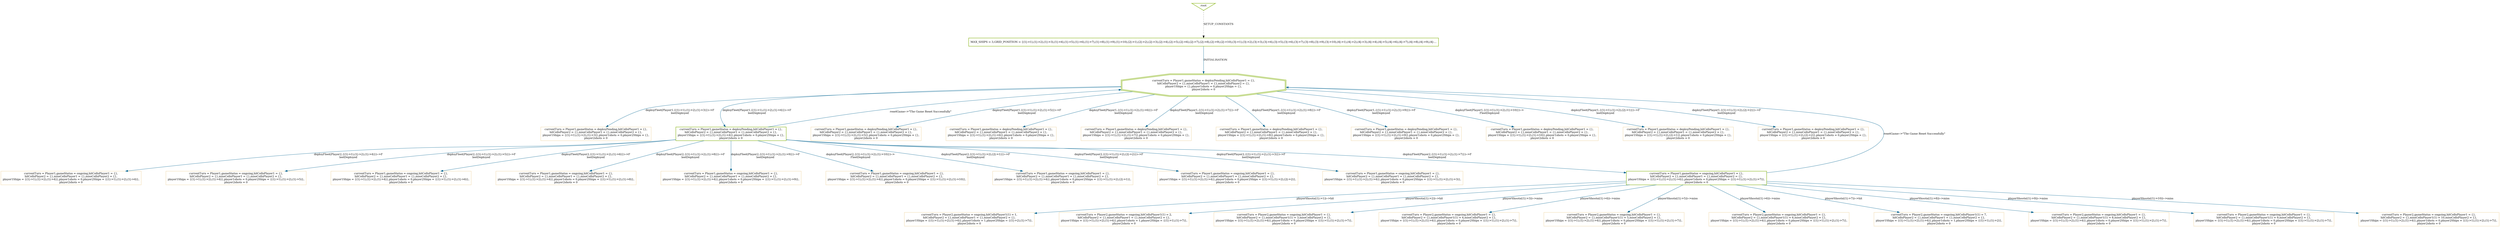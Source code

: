 digraph visited_states {
graph [nodesep=1.5, ranksep=1.5];
root [shape=invtriangle, color="#99BF38", fontsize=12, penwidth=2, label="root"];

root -> 0 [style = dotted, color = black, label="SETUP_CONSTANTS", fontsize=12];

0 [shape=box, color="#99BF38", fontsize=12, penwidth=2, label="MAX_SHIPS = 3,GRID_POSITION = \{(1\|-\>1),(1\|-\>2),(1\|-\>3),(1\|-\>4),(1\|-\>5),(1\|-\>6),(1\|-\>7),(1\|-\>8),(1\|-\>9),(1\|-\>10),(2\|-\>1),(2\|-\>2),(2\|-\>3),(2\|-\>4),(2\|-\>5),(2\|-\>6),(2\|-\>7),(2\|-\>8),(2\|-\>9),(2\|-\>10),(3\|-\>1),(3\|-\>2),(3\|-\>3),(3\|-\>4),(3\|-\>5),(3\|-\>6),(3\|-\>7),(3\|-\>8),(3\|-\>9),(3\|-\>10),(4\|-\>1),(4\|-\>2),(4\|-\>3),(4\|-\>4),(4\|-\>5),(4\|-\>6),(4\|-\>7),(4\|-\>8),(4\|-\>9),(4\|-..."];

0 -> 1 [color = "#006391", label="INITIALISATION", fontsize=12];

1 [shape=doubleoctagon, color="#99BF38", fontsize=12, penwidth=2, label="currentTurn = Player1,gameStatus = deployPending,hitCellsPlayer1 = \{\},\nhitCellsPlayer2 = \{\},missCellsPlayer1 = \{\},missCellsPlayer2 = \{\},\nplayer1Ships = \{\},player1shots = 0,player2Ships = \{\},\nplayer2shots = 0"];

1 -> 2 [color = "#006391", label="deployFleet(Player1,\{(1\|-\>1),(1\|-\>2),(1\|-\>3)\})--\>F\nleetDeployed", fontsize=12];
1 -> 3 [color = "#006391", label="deployFleet(Player1,\{(1\|-\>1),(1\|-\>2),(1\|-\>4)\})--\>F\nleetDeployed", fontsize=12];
1 -> 4 [color = "#006391", label="deployFleet(Player1,\{(1\|-\>1),(1\|-\>2),(1\|-\>5)\})--\>F\nleetDeployed", fontsize=12];
1 -> 5 [color = "#006391", label="deployFleet(Player1,\{(1\|-\>1),(1\|-\>2),(1\|-\>6)\})--\>F\nleetDeployed", fontsize=12];
1 -> 6 [color = "#006391", label="deployFleet(Player1,\{(1\|-\>1),(1\|-\>2),(1\|-\>7)\})--\>F\nleetDeployed", fontsize=12];
1 -> 7 [color = "#006391", label="deployFleet(Player1,\{(1\|-\>1),(1\|-\>2),(1\|-\>8)\})--\>F\nleetDeployed", fontsize=12];
1 -> 8 [color = "#006391", label="deployFleet(Player1,\{(1\|-\>1),(1\|-\>2),(1\|-\>9)\})--\>F\nleetDeployed", fontsize=12];
1 -> 9 [color = "#006391", label="deployFleet(Player1,\{(1\|-\>1),(1\|-\>2),(1\|-\>10)\})--\>\nFleetDeployed", fontsize=12];
1 -> 10 [color = "#006391", label="deployFleet(Player1,\{(1\|-\>1),(1\|-\>2),(2\|-\>1)\})--\>F\nleetDeployed", fontsize=12];
1 -> 11 [color = "#006391", label="deployFleet(Player1,\{(1\|-\>1),(1\|-\>2),(2\|-\>2)\})--\>F\nleetDeployed", fontsize=12];

2 [shape=box, color="#F4E3C1", fontsize=12, penwidth=2, label="currentTurn = Player1,gameStatus = deployPending,hitCellsPlayer1 = \{\},\nhitCellsPlayer2 = \{\},missCellsPlayer1 = \{\},missCellsPlayer2 = \{\},\nplayer1Ships = \{(1\|-\>1),(1\|-\>2),(1\|-\>3)\},player1shots = 0,player2Ships = \{\},\nplayer2shots = 0"];


3 [shape=box, color="#99BF38", fontsize=12, penwidth=2, label="currentTurn = Player1,gameStatus = deployPending,hitCellsPlayer1 = \{\},\nhitCellsPlayer2 = \{\},missCellsPlayer1 = \{\},missCellsPlayer2 = \{\},\nplayer1Ships = \{(1\|-\>1),(1\|-\>2),(1\|-\>4)\},player1shots = 0,player2Ships = \{\},\nplayer2shots = 0"];

3 -> 12 [color = "#006391", label="deployFleet(Player2,\{(1\|-\>1),(1\|-\>2),(1\|-\>3)\})--\>F\nleetDeployed", fontsize=12];
3 -> 13 [color = "#006391", label="deployFleet(Player2,\{(1\|-\>1),(1\|-\>2),(1\|-\>4)\})--\>F\nleetDeployed", fontsize=12];
3 -> 14 [color = "#006391", label="deployFleet(Player2,\{(1\|-\>1),(1\|-\>2),(1\|-\>5)\})--\>F\nleetDeployed", fontsize=12];
3 -> 15 [color = "#006391", label="deployFleet(Player2,\{(1\|-\>1),(1\|-\>2),(1\|-\>6)\})--\>F\nleetDeployed", fontsize=12];
3 -> 16 [color = "#006391", label="deployFleet(Player2,\{(1\|-\>1),(1\|-\>2),(1\|-\>7)\})--\>F\nleetDeployed", fontsize=12];
3 -> 17 [color = "#006391", label="deployFleet(Player2,\{(1\|-\>1),(1\|-\>2),(1\|-\>8)\})--\>F\nleetDeployed", fontsize=12];
3 -> 18 [color = "#006391", label="deployFleet(Player2,\{(1\|-\>1),(1\|-\>2),(1\|-\>9)\})--\>F\nleetDeployed", fontsize=12];
3 -> 19 [color = "#006391", label="deployFleet(Player2,\{(1\|-\>1),(1\|-\>2),(1\|-\>10)\})--\>\nFleetDeployed", fontsize=12];
3 -> 20 [color = "#006391", label="deployFleet(Player2,\{(1\|-\>1),(1\|-\>2),(2\|-\>1)\})--\>F\nleetDeployed", fontsize=12];
3 -> 21 [color = "#006391", label="deployFleet(Player2,\{(1\|-\>1),(1\|-\>2),(2\|-\>2)\})--\>F\nleetDeployed", fontsize=12];
3 -> 1 [color = "#006391", label="resetGame--\>\"The Game Reset Successfully\"", fontsize=12];

4 [shape=box, color="#F4E3C1", fontsize=12, penwidth=2, label="currentTurn = Player1,gameStatus = deployPending,hitCellsPlayer1 = \{\},\nhitCellsPlayer2 = \{\},missCellsPlayer1 = \{\},missCellsPlayer2 = \{\},\nplayer1Ships = \{(1\|-\>1),(1\|-\>2),(1\|-\>5)\},player1shots = 0,player2Ships = \{\},\nplayer2shots = 0"];


5 [shape=box, color="#F4E3C1", fontsize=12, penwidth=2, label="currentTurn = Player1,gameStatus = deployPending,hitCellsPlayer1 = \{\},\nhitCellsPlayer2 = \{\},missCellsPlayer1 = \{\},missCellsPlayer2 = \{\},\nplayer1Ships = \{(1\|-\>1),(1\|-\>2),(1\|-\>6)\},player1shots = 0,player2Ships = \{\},\nplayer2shots = 0"];


6 [shape=box, color="#F4E3C1", fontsize=12, penwidth=2, label="currentTurn = Player1,gameStatus = deployPending,hitCellsPlayer1 = \{\},\nhitCellsPlayer2 = \{\},missCellsPlayer1 = \{\},missCellsPlayer2 = \{\},\nplayer1Ships = \{(1\|-\>1),(1\|-\>2),(1\|-\>7)\},player1shots = 0,player2Ships = \{\},\nplayer2shots = 0"];


7 [shape=box, color="#F4E3C1", fontsize=12, penwidth=2, label="currentTurn = Player1,gameStatus = deployPending,hitCellsPlayer1 = \{\},\nhitCellsPlayer2 = \{\},missCellsPlayer1 = \{\},missCellsPlayer2 = \{\},\nplayer1Ships = \{(1\|-\>1),(1\|-\>2),(1\|-\>8)\},player1shots = 0,player2Ships = \{\},\nplayer2shots = 0"];


8 [shape=box, color="#F4E3C1", fontsize=12, penwidth=2, label="currentTurn = Player1,gameStatus = deployPending,hitCellsPlayer1 = \{\},\nhitCellsPlayer2 = \{\},missCellsPlayer1 = \{\},missCellsPlayer2 = \{\},\nplayer1Ships = \{(1\|-\>1),(1\|-\>2),(1\|-\>9)\},player1shots = 0,player2Ships = \{\},\nplayer2shots = 0"];


9 [shape=box, color="#F4E3C1", fontsize=12, penwidth=2, label="currentTurn = Player1,gameStatus = deployPending,hitCellsPlayer1 = \{\},\nhitCellsPlayer2 = \{\},missCellsPlayer1 = \{\},missCellsPlayer2 = \{\},\nplayer1Ships = \{(1\|-\>1),(1\|-\>2),(1\|-\>10)\},player1shots = 0,player2Ships = \{\},\nplayer2shots = 0"];


10 [shape=box, color="#F4E3C1", fontsize=12, penwidth=2, label="currentTurn = Player1,gameStatus = deployPending,hitCellsPlayer1 = \{\},\nhitCellsPlayer2 = \{\},missCellsPlayer1 = \{\},missCellsPlayer2 = \{\},\nplayer1Ships = \{(1\|-\>1),(1\|-\>2),(2\|-\>1)\},player1shots = 0,player2Ships = \{\},\nplayer2shots = 0"];


11 [shape=box, color="#F4E3C1", fontsize=12, penwidth=2, label="currentTurn = Player1,gameStatus = deployPending,hitCellsPlayer1 = \{\},\nhitCellsPlayer2 = \{\},missCellsPlayer1 = \{\},missCellsPlayer2 = \{\},\nplayer1Ships = \{(1\|-\>1),(1\|-\>2),(2\|-\>2)\},player1shots = 0,player2Ships = \{\},\nplayer2shots = 0"];


12 [shape=box, color="#F4E3C1", fontsize=12, penwidth=2, label="currentTurn = Player1,gameStatus = ongoing,hitCellsPlayer1 = \{\},\nhitCellsPlayer2 = \{\},missCellsPlayer1 = \{\},missCellsPlayer2 = \{\},\nplayer1Ships = \{(1\|-\>1),(1\|-\>2),(1\|-\>4)\},player1shots = 0,player2Ships = \{(1\|-\>1),(1\|-\>2),(1\|-\>3)\},\nplayer2shots = 0"];


13 [shape=box, color="#F4E3C1", fontsize=12, penwidth=2, label="currentTurn = Player1,gameStatus = ongoing,hitCellsPlayer1 = \{\},\nhitCellsPlayer2 = \{\},missCellsPlayer1 = \{\},missCellsPlayer2 = \{\},\nplayer1Ships = \{(1\|-\>1),(1\|-\>2),(1\|-\>4)\},player1shots = 0,player2Ships = \{(1\|-\>1),(1\|-\>2),(1\|-\>4)\},\nplayer2shots = 0"];


14 [shape=box, color="#F4E3C1", fontsize=12, penwidth=2, label="currentTurn = Player1,gameStatus = ongoing,hitCellsPlayer1 = \{\},\nhitCellsPlayer2 = \{\},missCellsPlayer1 = \{\},missCellsPlayer2 = \{\},\nplayer1Ships = \{(1\|-\>1),(1\|-\>2),(1\|-\>4)\},player1shots = 0,player2Ships = \{(1\|-\>1),(1\|-\>2),(1\|-\>5)\},\nplayer2shots = 0"];


15 [shape=box, color="#F4E3C1", fontsize=12, penwidth=2, label="currentTurn = Player1,gameStatus = ongoing,hitCellsPlayer1 = \{\},\nhitCellsPlayer2 = \{\},missCellsPlayer1 = \{\},missCellsPlayer2 = \{\},\nplayer1Ships = \{(1\|-\>1),(1\|-\>2),(1\|-\>4)\},player1shots = 0,player2Ships = \{(1\|-\>1),(1\|-\>2),(1\|-\>6)\},\nplayer2shots = 0"];


16 [shape=box, color="#99BF38", fontsize=12, penwidth=2, label="currentTurn = Player1,gameStatus = ongoing,hitCellsPlayer1 = \{\},\nhitCellsPlayer2 = \{\},missCellsPlayer1 = \{\},missCellsPlayer2 = \{\},\nplayer1Ships = \{(1\|-\>1),(1\|-\>2),(1\|-\>4)\},player1shots = 0,player2Ships = \{(1\|-\>1),(1\|-\>2),(1\|-\>7)\},\nplayer2shots = 0"];

16 -> 22 [color = "#006391", label="playerShoots((1\|-\>1))--\>hit", fontsize=12];
16 -> 23 [color = "#006391", label="playerShoots((1\|-\>2))--\>hit", fontsize=12];
16 -> 24 [color = "#006391", label="playerShoots((1\|-\>3))--\>miss", fontsize=12];
16 -> 25 [color = "#006391", label="playerShoots((1\|-\>4))--\>miss", fontsize=12];
16 -> 26 [color = "#006391", label="playerShoots((1\|-\>5))--\>miss", fontsize=12];
16 -> 27 [color = "#006391", label="playerShoots((1\|-\>6))--\>miss", fontsize=12];
16 -> 28 [color = "#006391", label="playerShoots((1\|-\>7))--\>hit", fontsize=12];
16 -> 29 [color = "#006391", label="playerShoots((1\|-\>8))--\>miss", fontsize=12];
16 -> 30 [color = "#006391", label="playerShoots((1\|-\>9))--\>miss", fontsize=12];
16 -> 31 [color = "#006391", label="playerShoots((1\|-\>10))--\>miss", fontsize=12];
16 -> 1 [color = "#006391", label="resetGame--\>\"The Game Reset Successfully\"", fontsize=12];

17 [shape=box, color="#F4E3C1", fontsize=12, penwidth=2, label="currentTurn = Player1,gameStatus = ongoing,hitCellsPlayer1 = \{\},\nhitCellsPlayer2 = \{\},missCellsPlayer1 = \{\},missCellsPlayer2 = \{\},\nplayer1Ships = \{(1\|-\>1),(1\|-\>2),(1\|-\>4)\},player1shots = 0,player2Ships = \{(1\|-\>1),(1\|-\>2),(1\|-\>8)\},\nplayer2shots = 0"];


18 [shape=box, color="#F4E3C1", fontsize=12, penwidth=2, label="currentTurn = Player1,gameStatus = ongoing,hitCellsPlayer1 = \{\},\nhitCellsPlayer2 = \{\},missCellsPlayer1 = \{\},missCellsPlayer2 = \{\},\nplayer1Ships = \{(1\|-\>1),(1\|-\>2),(1\|-\>4)\},player1shots = 0,player2Ships = \{(1\|-\>1),(1\|-\>2),(1\|-\>9)\},\nplayer2shots = 0"];


19 [shape=box, color="#F4E3C1", fontsize=12, penwidth=2, label="currentTurn = Player1,gameStatus = ongoing,hitCellsPlayer1 = \{\},\nhitCellsPlayer2 = \{\},missCellsPlayer1 = \{\},missCellsPlayer2 = \{\},\nplayer1Ships = \{(1\|-\>1),(1\|-\>2),(1\|-\>4)\},player1shots = 0,player2Ships = \{(1\|-\>1),(1\|-\>2),(1\|-\>10)\},\nplayer2shots = 0"];


20 [shape=box, color="#F4E3C1", fontsize=12, penwidth=2, label="currentTurn = Player1,gameStatus = ongoing,hitCellsPlayer1 = \{\},\nhitCellsPlayer2 = \{\},missCellsPlayer1 = \{\},missCellsPlayer2 = \{\},\nplayer1Ships = \{(1\|-\>1),(1\|-\>2),(1\|-\>4)\},player1shots = 0,player2Ships = \{(1\|-\>1),(1\|-\>2),(2\|-\>1)\},\nplayer2shots = 0"];


21 [shape=box, color="#F4E3C1", fontsize=12, penwidth=2, label="currentTurn = Player1,gameStatus = ongoing,hitCellsPlayer1 = \{\},\nhitCellsPlayer2 = \{\},missCellsPlayer1 = \{\},missCellsPlayer2 = \{\},\nplayer1Ships = \{(1\|-\>1),(1\|-\>2),(1\|-\>4)\},player1shots = 0,player2Ships = \{(1\|-\>1),(1\|-\>2),(2\|-\>2)\},\nplayer2shots = 0"];


22 [shape=box, color="#F4E3C1", fontsize=12, penwidth=2, label="currentTurn = Player2,gameStatus = ongoing,hitCellsPlayer1(1) = 1,\nhitCellsPlayer2 = \{\},missCellsPlayer1 = \{\},missCellsPlayer2 = \{\},\nplayer1Ships = \{(1\|-\>1),(1\|-\>2),(1\|-\>4)\},player1shots = 1,player2Ships = \{(1\|-\>2),(1\|-\>7)\},\nplayer2shots = 0"];


23 [shape=box, color="#F4E3C1", fontsize=12, penwidth=2, label="currentTurn = Player2,gameStatus = ongoing,hitCellsPlayer1(1) = 2,\nhitCellsPlayer2 = \{\},missCellsPlayer1 = \{\},missCellsPlayer2 = \{\},\nplayer1Ships = \{(1\|-\>1),(1\|-\>2),(1\|-\>4)\},player1shots = 1,player2Ships = \{(1\|-\>1),(1\|-\>7)\},\nplayer2shots = 0"];


24 [shape=box, color="#F4E3C1", fontsize=12, penwidth=2, label="currentTurn = Player2,gameStatus = ongoing,hitCellsPlayer1 = \{\},\nhitCellsPlayer2 = \{\},missCellsPlayer1(1) = 3,missCellsPlayer2 = \{\},\nplayer1Ships = \{(1\|-\>1),(1\|-\>2),(1\|-\>4)\},player1shots = 0,player2Ships = \{(1\|-\>1),(1\|-\>2),(1\|-\>7)\},\nplayer2shots = 0"];


25 [shape=box, color="#F4E3C1", fontsize=12, penwidth=2, label="currentTurn = Player2,gameStatus = ongoing,hitCellsPlayer1 = \{\},\nhitCellsPlayer2 = \{\},missCellsPlayer1(1) = 4,missCellsPlayer2 = \{\},\nplayer1Ships = \{(1\|-\>1),(1\|-\>2),(1\|-\>4)\},player1shots = 0,player2Ships = \{(1\|-\>1),(1\|-\>2),(1\|-\>7)\},\nplayer2shots = 0"];


26 [shape=box, color="#F4E3C1", fontsize=12, penwidth=2, label="currentTurn = Player2,gameStatus = ongoing,hitCellsPlayer1 = \{\},\nhitCellsPlayer2 = \{\},missCellsPlayer1(1) = 5,missCellsPlayer2 = \{\},\nplayer1Ships = \{(1\|-\>1),(1\|-\>2),(1\|-\>4)\},player1shots = 0,player2Ships = \{(1\|-\>1),(1\|-\>2),(1\|-\>7)\},\nplayer2shots = 0"];


27 [shape=box, color="#F4E3C1", fontsize=12, penwidth=2, label="currentTurn = Player2,gameStatus = ongoing,hitCellsPlayer1 = \{\},\nhitCellsPlayer2 = \{\},missCellsPlayer1(1) = 6,missCellsPlayer2 = \{\},\nplayer1Ships = \{(1\|-\>1),(1\|-\>2),(1\|-\>4)\},player1shots = 0,player2Ships = \{(1\|-\>1),(1\|-\>2),(1\|-\>7)\},\nplayer2shots = 0"];


28 [shape=box, color="#F4E3C1", fontsize=12, penwidth=2, label="currentTurn = Player2,gameStatus = ongoing,hitCellsPlayer1(1) = 7,\nhitCellsPlayer2 = \{\},missCellsPlayer1 = \{\},missCellsPlayer2 = \{\},\nplayer1Ships = \{(1\|-\>1),(1\|-\>2),(1\|-\>4)\},player1shots = 1,player2Ships = \{(1\|-\>1),(1\|-\>2)\},\nplayer2shots = 0"];


29 [shape=box, color="#F4E3C1", fontsize=12, penwidth=2, label="currentTurn = Player2,gameStatus = ongoing,hitCellsPlayer1 = \{\},\nhitCellsPlayer2 = \{\},missCellsPlayer1(1) = 8,missCellsPlayer2 = \{\},\nplayer1Ships = \{(1\|-\>1),(1\|-\>2),(1\|-\>4)\},player1shots = 0,player2Ships = \{(1\|-\>1),(1\|-\>2),(1\|-\>7)\},\nplayer2shots = 0"];


30 [shape=box, color="#F4E3C1", fontsize=12, penwidth=2, label="currentTurn = Player2,gameStatus = ongoing,hitCellsPlayer1 = \{\},\nhitCellsPlayer2 = \{\},missCellsPlayer1(1) = 9,missCellsPlayer2 = \{\},\nplayer1Ships = \{(1\|-\>1),(1\|-\>2),(1\|-\>4)\},player1shots = 0,player2Ships = \{(1\|-\>1),(1\|-\>2),(1\|-\>7)\},\nplayer2shots = 0"];


31 [shape=box, color="#F4E3C1", fontsize=12, penwidth=2, label="currentTurn = Player2,gameStatus = ongoing,hitCellsPlayer1 = \{\},\nhitCellsPlayer2 = \{\},missCellsPlayer1(1) = 10,missCellsPlayer2 = \{\},\nplayer1Ships = \{(1\|-\>1),(1\|-\>2),(1\|-\>4)\},player1shots = 0,player2Ships = \{(1\|-\>1),(1\|-\>2),(1\|-\>7)\},\nplayer2shots = 0"];


}
